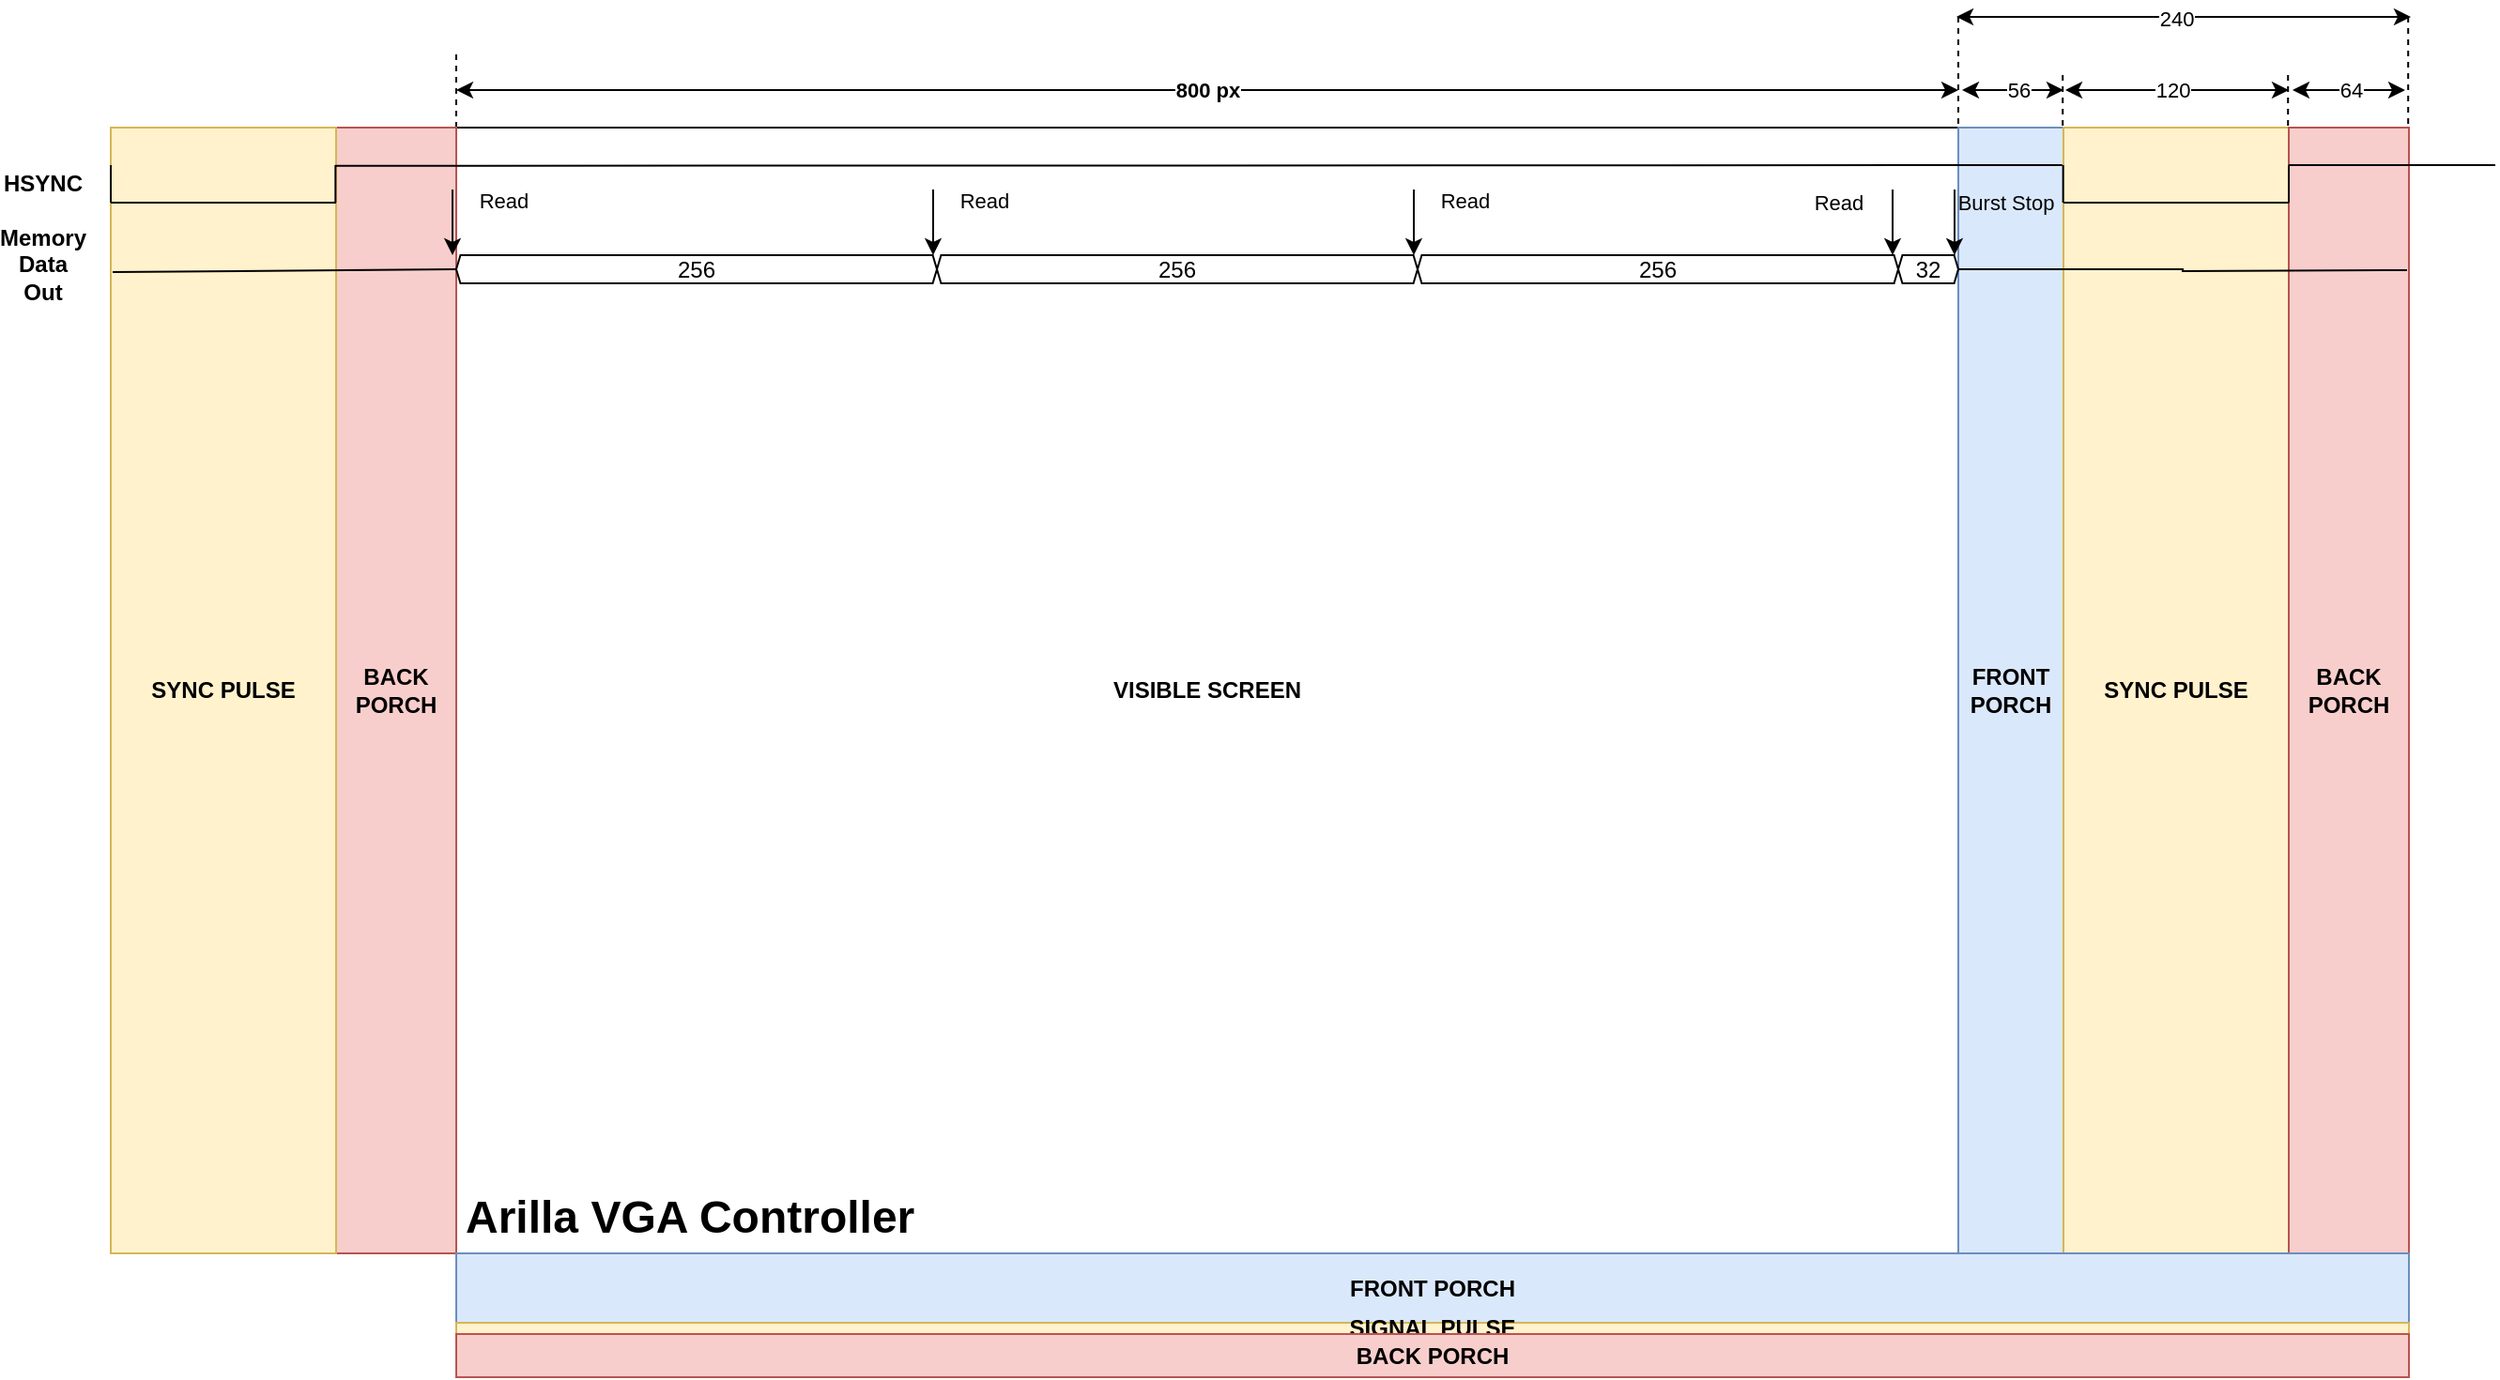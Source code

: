 <mxfile version="14.8.5" type="device"><diagram id="g8dNcK2lHK-4lsfCOSbI" name="Page-1"><mxGraphModel dx="1825" dy="475" grid="0" gridSize="10" guides="1" tooltips="1" connect="1" arrows="1" fold="1" page="1" pageScale="1" pageWidth="583" pageHeight="827" math="0" shadow="0"><root><mxCell id="0"/><mxCell id="1" parent="0"/><mxCell id="Ez3e_Y8C4YFQLMpHcTPp-38" value="" style="endArrow=none;dashed=1;html=1;fontStyle=1" edge="1" parent="1"><mxGeometry width="50" height="50" relative="1" as="geometry"><mxPoint x="1159.6" y="130" as="sourcePoint"/><mxPoint x="1159.6" y="59" as="targetPoint"/><Array as="points"/></mxGeometry></mxCell><mxCell id="Ez3e_Y8C4YFQLMpHcTPp-36" value="" style="endArrow=none;dashed=1;html=1;fontStyle=1" edge="1" parent="1"><mxGeometry width="50" height="50" relative="1" as="geometry"><mxPoint x="1095.6" y="131" as="sourcePoint"/><mxPoint x="1095.6" y="91" as="targetPoint"/></mxGeometry></mxCell><mxCell id="Ez3e_Y8C4YFQLMpHcTPp-37" value="" style="endArrow=none;dashed=1;html=1;fontStyle=1" edge="1" parent="1"><mxGeometry width="50" height="50" relative="1" as="geometry"><mxPoint x="975.6" y="131" as="sourcePoint"/><mxPoint x="975.6" y="91" as="targetPoint"/></mxGeometry></mxCell><mxCell id="Ez3e_Y8C4YFQLMpHcTPp-2" value="VISIBLE SCREEN" style="rounded=0;whiteSpace=wrap;html=1;fontStyle=1" vertex="1" parent="1"><mxGeometry x="120" y="120" width="800" height="600" as="geometry"/></mxCell><mxCell id="Ez3e_Y8C4YFQLMpHcTPp-4" value="" style="endArrow=none;dashed=1;html=1;fontStyle=1" edge="1" parent="1"><mxGeometry width="50" height="50" relative="1" as="geometry"><mxPoint x="120" y="120" as="sourcePoint"/><mxPoint x="120" y="80" as="targetPoint"/><Array as="points"/></mxGeometry></mxCell><mxCell id="Ez3e_Y8C4YFQLMpHcTPp-5" value="" style="endArrow=none;dashed=1;html=1;fontStyle=1" edge="1" parent="1"><mxGeometry width="50" height="50" relative="1" as="geometry"><mxPoint x="920" y="130" as="sourcePoint"/><mxPoint x="920" y="58" as="targetPoint"/><Array as="points"/></mxGeometry></mxCell><mxCell id="Ez3e_Y8C4YFQLMpHcTPp-6" value="" style="endArrow=classic;startArrow=classic;html=1;fontStyle=1" edge="1" parent="1"><mxGeometry width="50" height="50" relative="1" as="geometry"><mxPoint x="120" y="100" as="sourcePoint"/><mxPoint x="920" y="100" as="targetPoint"/><Array as="points"><mxPoint x="510" y="100"/></Array></mxGeometry></mxCell><mxCell id="Ez3e_Y8C4YFQLMpHcTPp-7" value="800 px" style="edgeLabel;html=1;align=center;verticalAlign=middle;resizable=0;points=[];fontStyle=1" vertex="1" connectable="0" parent="Ez3e_Y8C4YFQLMpHcTPp-6"><mxGeometry x="-0.117" relative="1" as="geometry"><mxPoint x="47" as="offset"/></mxGeometry></mxCell><mxCell id="Ez3e_Y8C4YFQLMpHcTPp-10" value="&lt;h1&gt;Arilla VGA Controller&lt;br&gt;&lt;/h1&gt;" style="text;html=1;strokeColor=none;fillColor=none;spacing=5;spacingTop=-20;whiteSpace=wrap;overflow=hidden;rounded=0;fontStyle=1" vertex="1" parent="1"><mxGeometry x="120" y="681" width="369" height="39" as="geometry"/></mxCell><mxCell id="Ez3e_Y8C4YFQLMpHcTPp-12" value="&lt;span&gt;FRONT PORCH&lt;br&gt;&lt;/span&gt;" style="rounded=0;whiteSpace=wrap;html=1;fillColor=#dae8fc;strokeColor=#6c8ebf;fontStyle=1" vertex="1" parent="1"><mxGeometry x="920" y="120" width="56" height="600" as="geometry"/></mxCell><mxCell id="Ez3e_Y8C4YFQLMpHcTPp-14" value="&lt;span&gt;SYNC PULSE&lt;br&gt;&lt;/span&gt;" style="rounded=0;whiteSpace=wrap;html=1;fillColor=#fff2cc;strokeColor=#d6b656;fontStyle=1" vertex="1" parent="1"><mxGeometry x="976" y="120" width="120" height="600" as="geometry"/></mxCell><mxCell id="Ez3e_Y8C4YFQLMpHcTPp-15" value="&lt;span&gt;BACK PORCH&lt;/span&gt;" style="rounded=0;whiteSpace=wrap;html=1;fillColor=#f8cecc;strokeColor=#b85450;fontStyle=1" vertex="1" parent="1"><mxGeometry x="56" y="120" width="64" height="600" as="geometry"/></mxCell><mxCell id="Ez3e_Y8C4YFQLMpHcTPp-17" value="&lt;span&gt;SYNC PULSE&lt;br&gt;&lt;/span&gt;" style="rounded=0;whiteSpace=wrap;html=1;fillColor=#fff2cc;strokeColor=#d6b656;fontStyle=1" vertex="1" parent="1"><mxGeometry x="-64" y="120" width="120" height="600" as="geometry"/></mxCell><mxCell id="Ez3e_Y8C4YFQLMpHcTPp-29" value="&lt;span&gt;BACK PORCH&lt;/span&gt;" style="rounded=0;whiteSpace=wrap;html=1;fillColor=#f8cecc;strokeColor=#b85450;fontStyle=1" vertex="1" parent="1"><mxGeometry x="1096" y="120" width="64" height="600" as="geometry"/></mxCell><mxCell id="Ez3e_Y8C4YFQLMpHcTPp-32" value="HSYNC" style="text;html=1;strokeColor=none;fillColor=none;align=center;verticalAlign=middle;whiteSpace=wrap;rounded=0;fontStyle=1" vertex="1" parent="1"><mxGeometry x="-120" y="140" width="40" height="20" as="geometry"/></mxCell><mxCell id="Ez3e_Y8C4YFQLMpHcTPp-22" value="" style="endArrow=none;html=1;fontStyle=1" edge="1" parent="1"><mxGeometry x="-64" y="140" width="50" height="50" as="geometry"><mxPoint x="-64" y="160" as="sourcePoint"/><mxPoint x="56" y="160" as="targetPoint"/></mxGeometry></mxCell><mxCell id="Ez3e_Y8C4YFQLMpHcTPp-23" value="" style="endArrow=none;html=1;fontStyle=1" edge="1" parent="1"><mxGeometry x="-64.33" y="140" width="50" height="50" as="geometry"><mxPoint x="55.67" y="140" as="sourcePoint"/><mxPoint x="55.67" y="160" as="targetPoint"/></mxGeometry></mxCell><mxCell id="Ez3e_Y8C4YFQLMpHcTPp-24" value="" style="endArrow=none;html=1;fontStyle=1" edge="1" parent="1"><mxGeometry x="-64" y="140" width="50" height="50" as="geometry"><mxPoint x="-64" y="140" as="sourcePoint"/><mxPoint x="-64" y="160" as="targetPoint"/></mxGeometry></mxCell><mxCell id="Ez3e_Y8C4YFQLMpHcTPp-25" value="" style="endArrow=none;html=1;fontStyle=1;exitX=-0.007;exitY=0.034;exitDx=0;exitDy=0;exitPerimeter=0;" edge="1" parent="1" source="Ez3e_Y8C4YFQLMpHcTPp-15"><mxGeometry x="-70" y="140" width="50" height="50" as="geometry"><mxPoint x="60" y="140" as="sourcePoint"/><mxPoint x="970" y="140" as="targetPoint"/><Array as="points"><mxPoint x="970" y="140"/><mxPoint x="976" y="140"/></Array></mxGeometry></mxCell><mxCell id="Ez3e_Y8C4YFQLMpHcTPp-26" value="" style="endArrow=none;html=1;fontStyle=1" edge="1" parent="1"><mxGeometry x="-64" y="140" width="50" height="50" as="geometry"><mxPoint x="976" y="160" as="sourcePoint"/><mxPoint x="1096" y="160" as="targetPoint"/></mxGeometry></mxCell><mxCell id="Ez3e_Y8C4YFQLMpHcTPp-27" value="" style="endArrow=none;html=1;fontStyle=1" edge="1" parent="1"><mxGeometry x="-64" y="140" width="50" height="50" as="geometry"><mxPoint x="1096" y="140" as="sourcePoint"/><mxPoint x="1096" y="160" as="targetPoint"/></mxGeometry></mxCell><mxCell id="Ez3e_Y8C4YFQLMpHcTPp-28" value="" style="endArrow=none;html=1;fontStyle=1" edge="1" parent="1"><mxGeometry x="-64.19" y="140" width="50" height="50" as="geometry"><mxPoint x="975.81" y="140" as="sourcePoint"/><mxPoint x="975.81" y="160" as="targetPoint"/></mxGeometry></mxCell><mxCell id="Ez3e_Y8C4YFQLMpHcTPp-30" value="" style="endArrow=none;html=1;fontStyle=1" edge="1" parent="1"><mxGeometry x="-64" y="140" width="50" height="50" as="geometry"><mxPoint x="1096" y="140" as="sourcePoint"/><mxPoint x="1206" y="140" as="targetPoint"/></mxGeometry></mxCell><mxCell id="Ez3e_Y8C4YFQLMpHcTPp-39" value="" style="endArrow=classic;startArrow=classic;html=1;" edge="1" parent="1"><mxGeometry width="50" height="50" relative="1" as="geometry"><mxPoint x="922" y="100" as="sourcePoint"/><mxPoint x="976" y="100" as="targetPoint"/><Array as="points"/></mxGeometry></mxCell><mxCell id="Ez3e_Y8C4YFQLMpHcTPp-42" value="56" style="edgeLabel;html=1;align=center;verticalAlign=middle;resizable=0;points=[];" vertex="1" connectable="0" parent="Ez3e_Y8C4YFQLMpHcTPp-39"><mxGeometry x="0.283" y="2" relative="1" as="geometry"><mxPoint x="-5" y="2" as="offset"/></mxGeometry></mxCell><mxCell id="Ez3e_Y8C4YFQLMpHcTPp-40" value="" style="endArrow=classic;startArrow=classic;html=1;" edge="1" parent="1"><mxGeometry width="50" height="50" relative="1" as="geometry"><mxPoint x="977" y="100" as="sourcePoint"/><mxPoint x="1096" y="100" as="targetPoint"/></mxGeometry></mxCell><mxCell id="Ez3e_Y8C4YFQLMpHcTPp-43" value="120" style="edgeLabel;html=1;align=center;verticalAlign=middle;resizable=0;points=[];" vertex="1" connectable="0" parent="Ez3e_Y8C4YFQLMpHcTPp-40"><mxGeometry x="-0.277" relative="1" as="geometry"><mxPoint x="14" as="offset"/></mxGeometry></mxCell><mxCell id="Ez3e_Y8C4YFQLMpHcTPp-41" value="" style="endArrow=classic;startArrow=classic;html=1;" edge="1" parent="1"><mxGeometry width="50" height="50" relative="1" as="geometry"><mxPoint x="1098" y="100" as="sourcePoint"/><mxPoint x="1158" y="100" as="targetPoint"/></mxGeometry></mxCell><mxCell id="Ez3e_Y8C4YFQLMpHcTPp-44" value="64" style="edgeLabel;html=1;align=center;verticalAlign=middle;resizable=0;points=[];" vertex="1" connectable="0" parent="Ez3e_Y8C4YFQLMpHcTPp-41"><mxGeometry x="-0.187" relative="1" as="geometry"><mxPoint x="6" as="offset"/></mxGeometry></mxCell><mxCell id="Ez3e_Y8C4YFQLMpHcTPp-46" value="Memory Data Out" style="text;html=1;strokeColor=none;fillColor=none;align=center;verticalAlign=middle;whiteSpace=wrap;rounded=0;fontStyle=1" vertex="1" parent="1"><mxGeometry x="-120" y="183" width="40" height="20" as="geometry"/></mxCell><mxCell id="Ez3e_Y8C4YFQLMpHcTPp-47" value="256" style="shape=hexagon;perimeter=hexagonPerimeter2;whiteSpace=wrap;html=1;fixedSize=1;strokeColor=#000000;size=2.226;" vertex="1" parent="1"><mxGeometry x="120" y="188" width="256" height="15" as="geometry"/></mxCell><mxCell id="Ez3e_Y8C4YFQLMpHcTPp-48" value="256" style="shape=hexagon;perimeter=hexagonPerimeter2;whiteSpace=wrap;html=1;fixedSize=1;strokeColor=#000000;size=2.226;" vertex="1" parent="1"><mxGeometry x="376" y="188" width="256" height="15" as="geometry"/></mxCell><mxCell id="Ez3e_Y8C4YFQLMpHcTPp-49" value="256" style="shape=hexagon;perimeter=hexagonPerimeter2;whiteSpace=wrap;html=1;fixedSize=1;strokeColor=#000000;size=2.226;" vertex="1" parent="1"><mxGeometry x="632" y="188" width="256" height="15" as="geometry"/></mxCell><mxCell id="Ez3e_Y8C4YFQLMpHcTPp-85" style="edgeStyle=orthogonalEdgeStyle;rounded=0;orthogonalLoop=1;jettySize=auto;html=1;verticalAlign=middle;endArrow=none;endFill=0;" edge="1" parent="1" source="Ez3e_Y8C4YFQLMpHcTPp-53"><mxGeometry relative="1" as="geometry"><mxPoint x="1159" y="196" as="targetPoint"/></mxGeometry></mxCell><mxCell id="Ez3e_Y8C4YFQLMpHcTPp-53" value="32" style="shape=hexagon;perimeter=hexagonPerimeter2;whiteSpace=wrap;html=1;fixedSize=1;strokeColor=#000000;size=2.226;" vertex="1" parent="1"><mxGeometry x="888" y="188" width="32" height="15" as="geometry"/></mxCell><mxCell id="Ez3e_Y8C4YFQLMpHcTPp-64" value="" style="endArrow=classic;html=1;verticalAlign=middle;" edge="1" parent="1"><mxGeometry width="50" height="50" relative="1" as="geometry"><mxPoint x="118" y="153" as="sourcePoint"/><mxPoint x="118" y="188" as="targetPoint"/></mxGeometry></mxCell><mxCell id="Ez3e_Y8C4YFQLMpHcTPp-65" value="Read" style="edgeLabel;html=1;align=center;verticalAlign=middle;resizable=0;points=[];" vertex="1" connectable="0" parent="Ez3e_Y8C4YFQLMpHcTPp-64"><mxGeometry x="-0.207" relative="1" as="geometry"><mxPoint x="27" y="-8" as="offset"/></mxGeometry></mxCell><mxCell id="Ez3e_Y8C4YFQLMpHcTPp-71" value="" style="endArrow=classic;html=1;verticalAlign=middle;" edge="1" parent="1"><mxGeometry width="50" height="50" relative="1" as="geometry"><mxPoint x="918" y="153" as="sourcePoint"/><mxPoint x="918" y="188" as="targetPoint"/></mxGeometry></mxCell><mxCell id="Ez3e_Y8C4YFQLMpHcTPp-72" value="&lt;div&gt;Burst Stop&lt;/div&gt;" style="edgeLabel;html=1;align=center;verticalAlign=middle;resizable=0;points=[];labelBackgroundColor=none;" vertex="1" connectable="0" parent="Ez3e_Y8C4YFQLMpHcTPp-71"><mxGeometry x="-0.207" relative="1" as="geometry"><mxPoint x="27" y="-7" as="offset"/></mxGeometry></mxCell><mxCell id="Ez3e_Y8C4YFQLMpHcTPp-73" value="" style="endArrow=classic;html=1;verticalAlign=middle;" edge="1" parent="1"><mxGeometry width="50" height="50" relative="1" as="geometry"><mxPoint x="885" y="153" as="sourcePoint"/><mxPoint x="885" y="188" as="targetPoint"/></mxGeometry></mxCell><mxCell id="Ez3e_Y8C4YFQLMpHcTPp-74" value="Read" style="edgeLabel;html=1;align=center;verticalAlign=middle;resizable=0;points=[];labelBackgroundColor=none;" vertex="1" connectable="0" parent="Ez3e_Y8C4YFQLMpHcTPp-73"><mxGeometry x="-0.207" relative="1" as="geometry"><mxPoint x="-29" y="-7" as="offset"/></mxGeometry></mxCell><mxCell id="Ez3e_Y8C4YFQLMpHcTPp-75" value="" style="endArrow=classic;html=1;verticalAlign=middle;" edge="1" parent="1"><mxGeometry width="50" height="50" relative="1" as="geometry"><mxPoint x="374" y="153" as="sourcePoint"/><mxPoint x="374" y="188" as="targetPoint"/></mxGeometry></mxCell><mxCell id="Ez3e_Y8C4YFQLMpHcTPp-76" value="Read" style="edgeLabel;html=1;align=center;verticalAlign=middle;resizable=0;points=[];" vertex="1" connectable="0" parent="Ez3e_Y8C4YFQLMpHcTPp-75"><mxGeometry x="-0.207" relative="1" as="geometry"><mxPoint x="27" y="-8" as="offset"/></mxGeometry></mxCell><mxCell id="Ez3e_Y8C4YFQLMpHcTPp-77" value="" style="endArrow=classic;html=1;verticalAlign=middle;" edge="1" parent="1"><mxGeometry width="50" height="50" relative="1" as="geometry"><mxPoint x="630" y="153" as="sourcePoint"/><mxPoint x="630" y="188" as="targetPoint"/></mxGeometry></mxCell><mxCell id="Ez3e_Y8C4YFQLMpHcTPp-78" value="Read" style="edgeLabel;html=1;align=center;verticalAlign=middle;resizable=0;points=[];" vertex="1" connectable="0" parent="Ez3e_Y8C4YFQLMpHcTPp-77"><mxGeometry x="-0.207" relative="1" as="geometry"><mxPoint x="27" y="-8" as="offset"/></mxGeometry></mxCell><mxCell id="Ez3e_Y8C4YFQLMpHcTPp-79" value="&lt;b&gt;FRONT PORCH&lt;br&gt;&lt;/b&gt;" style="rounded=0;whiteSpace=wrap;html=1;labelBackgroundColor=none;strokeColor=#6c8ebf;fillColor=#dae8fc;" vertex="1" parent="1"><mxGeometry x="120" y="720" width="1040" height="37" as="geometry"/></mxCell><mxCell id="Ez3e_Y8C4YFQLMpHcTPp-80" value="&lt;b&gt;SIGNAL PULSE&lt;/b&gt;" style="rounded=0;whiteSpace=wrap;html=1;labelBackgroundColor=none;strokeColor=#d6b656;fillColor=#fff2cc;" vertex="1" parent="1"><mxGeometry x="120" y="757" width="1040" height="6" as="geometry"/></mxCell><mxCell id="Ez3e_Y8C4YFQLMpHcTPp-81" value="&lt;b&gt;BACK PORCH&lt;br&gt;&lt;/b&gt;" style="rounded=0;whiteSpace=wrap;html=1;labelBackgroundColor=none;strokeColor=#b85450;fillColor=#f8cecc;" vertex="1" parent="1"><mxGeometry x="120" y="763" width="1040" height="23" as="geometry"/></mxCell><mxCell id="Ez3e_Y8C4YFQLMpHcTPp-82" value="" style="endArrow=none;html=1;verticalAlign=middle;entryX=0;entryY=0.5;entryDx=0;entryDy=0;" edge="1" parent="1" target="Ez3e_Y8C4YFQLMpHcTPp-47"><mxGeometry width="50" height="50" relative="1" as="geometry"><mxPoint x="-63" y="197" as="sourcePoint"/><mxPoint x="44" y="203" as="targetPoint"/></mxGeometry></mxCell><mxCell id="Ez3e_Y8C4YFQLMpHcTPp-87" value="" style="endArrow=classic;startArrow=classic;html=1;verticalAlign=middle;" edge="1" parent="1"><mxGeometry width="50" height="50" relative="1" as="geometry"><mxPoint x="919" y="61" as="sourcePoint"/><mxPoint x="1161" y="61" as="targetPoint"/></mxGeometry></mxCell><mxCell id="Ez3e_Y8C4YFQLMpHcTPp-88" value="240" style="edgeLabel;html=1;align=center;verticalAlign=middle;resizable=0;points=[];" vertex="1" connectable="0" parent="Ez3e_Y8C4YFQLMpHcTPp-87"><mxGeometry x="-0.364" y="-1" relative="1" as="geometry"><mxPoint x="40" as="offset"/></mxGeometry></mxCell></root></mxGraphModel></diagram></mxfile>